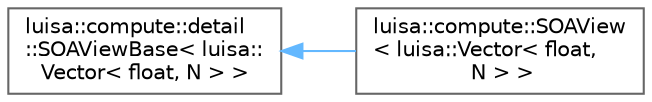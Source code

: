 digraph "类继承关系图"
{
 // LATEX_PDF_SIZE
  bgcolor="transparent";
  edge [fontname=Helvetica,fontsize=10,labelfontname=Helvetica,labelfontsize=10];
  node [fontname=Helvetica,fontsize=10,shape=box,height=0.2,width=0.4];
  rankdir="LR";
  Node0 [id="Node000000",label="luisa::compute::detail\l::SOAViewBase\< luisa::\lVector\< float, N \> \>",height=0.2,width=0.4,color="grey40", fillcolor="white", style="filled",URL="$classluisa_1_1compute_1_1detail_1_1_s_o_a_view_base.html",tooltip=" "];
  Node0 -> Node1 [id="edge1348_Node000000_Node000001",dir="back",color="steelblue1",style="solid",tooltip=" "];
  Node1 [id="Node000001",label="luisa::compute::SOAView\l\< luisa::Vector\< float,\l N \> \>",height=0.2,width=0.4,color="grey40", fillcolor="white", style="filled",URL="$classluisa_1_1compute_1_1_s_o_a_view.html",tooltip=" "];
}
